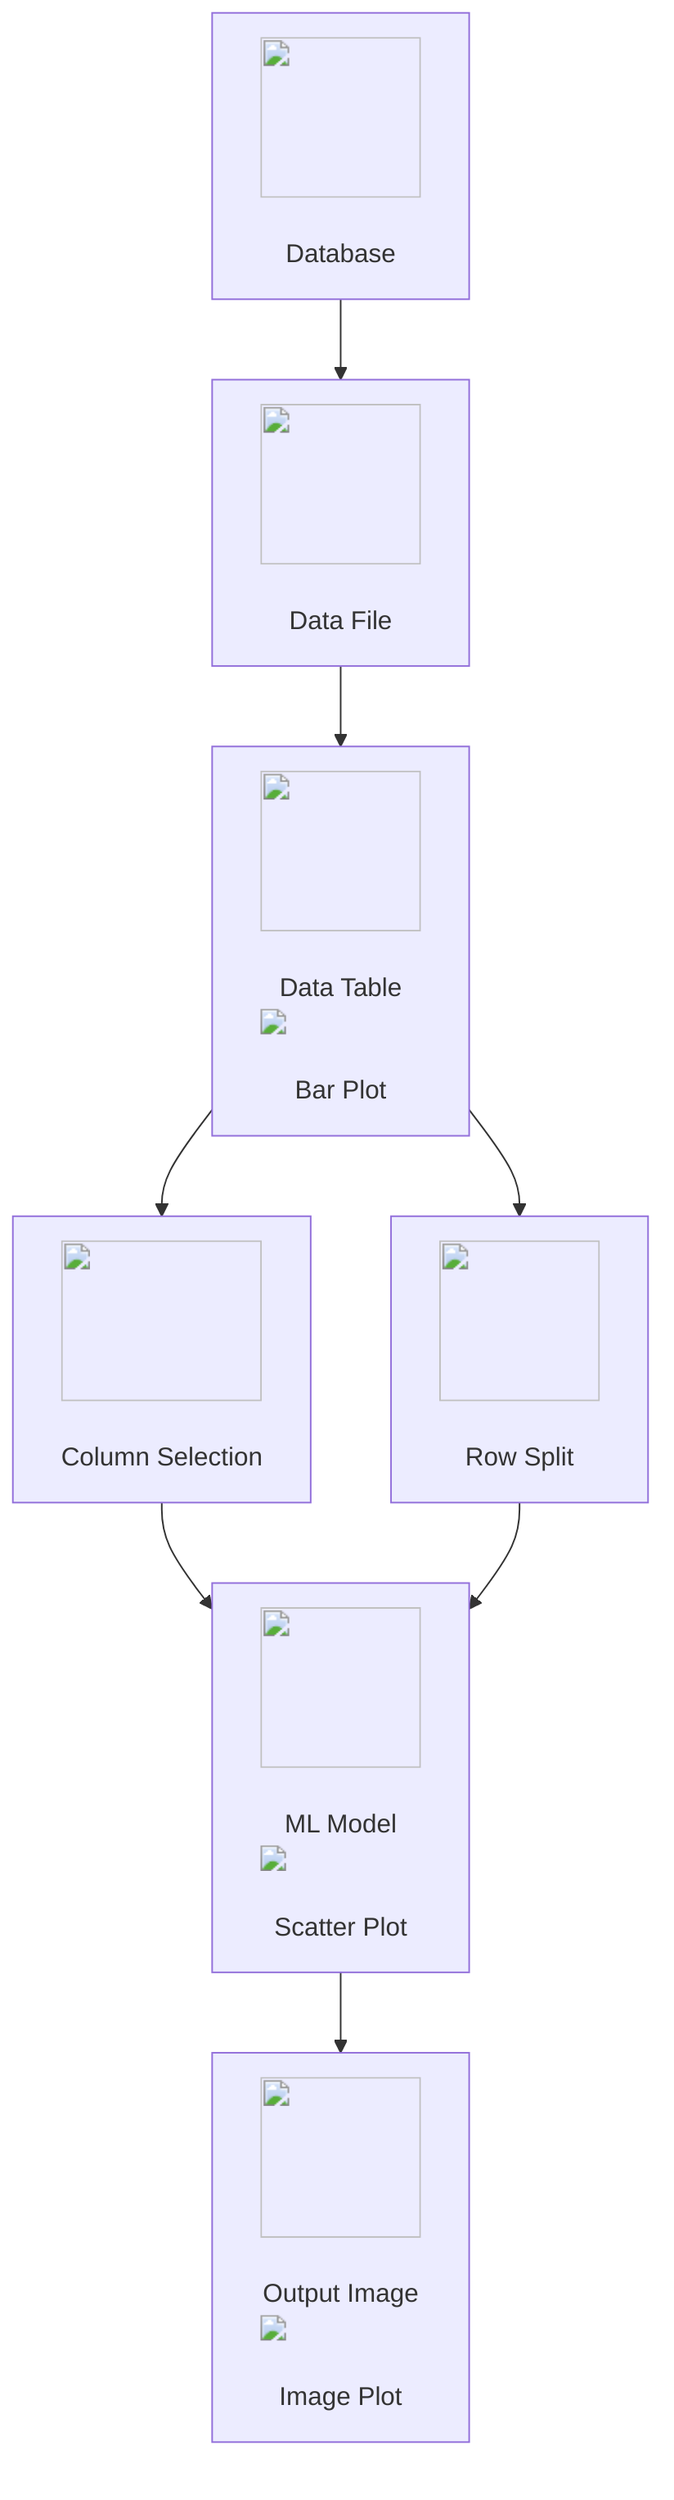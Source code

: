 graph TD;
    A["<img src='icons/database.svg' width=100 height=100/> <br/> Database"] --> B["<img src='icons/file.svg' width=100 height=100/> <br/> Data File"];
    B --> C["<img src='icons/table.svg' width=100 height=100/> <br/> Data Table
    <img src='dummy_plots/barplot_template.svg'/> <br/> Bar Plot"]; 
    C --> D["<img src='icons/column_split.svg' width=100 height=100/> <br/> Column Selection"];
    C --> E["<img src='icons/row_split.svg' width=100 height=100/> <br/> Row Split"];
    D --> F["<img src='icons/brain.svg' width=100 height=100/> <br/> ML Model
    <img src='dummy_plots/scatter_plot_template.svg'/> <br/> Scatter Plot"];  
    F --> O["<img src='icons/image.svg' width=100 height=100/> <br/> Output Image
    <img src='dummy_plots/lineplot_template.svg'/> <br/> Image Plot"];  
    E --> F;